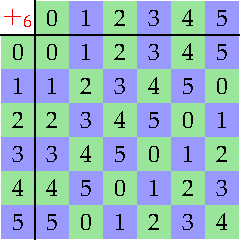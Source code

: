 settings.tex="pdflatex";

texpreamble("\usepackage{amsmath}
\usepackage{amsthm,amssymb}
\usepackage{mathpazo}
\usepackage[svgnames]{xcolor}
");
import graph;


size(120);

int f(int i,int j){return (i+j)%6;}

void bx(int i,int j,pen col){
	fill(box((i-0.5,-j-0.5),(i+0.5,-j+0.5)),col+opacity(0.4));
}


for(int i=0; i<=5; ++i){
	label("$"+(string) i+"$",(i,1));
	if(i%2==0){
		bx(i,-1,heavygreen);
		bx(-1,i,heavygreen);
	}
	if(i%2==1){
		bx(i,-1,blue);
		bx(-1,i,blue);
	}
	label("$"+(string) i+"$",(-1,-i));
	for(int j=0; j<=5; ++j){
		label("$"+(string) f(i,j)+"$",(i,-j));
		if(f(i,j)%2==0){bx(i,j,heavygreen);}
		if(f(i,j)%2==1){bx(i,j,blue);}
	}
}

label("$+_6$",(-1,1),red);
draw((-1.5,0.5)--(5.5,0.5),linewidth(1));
draw((-0.5,1.5)--(-0.5,-5.5),linewidth(1));